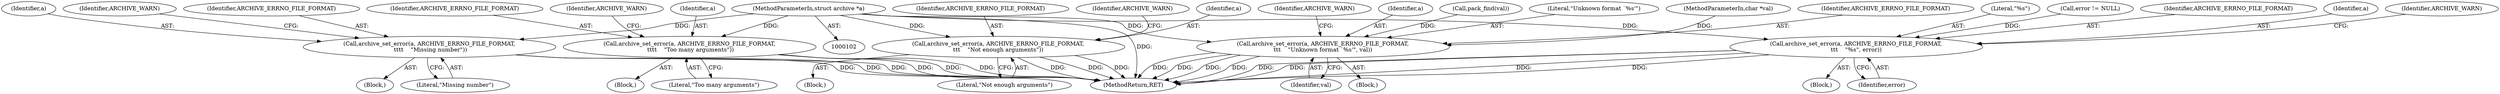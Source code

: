 digraph "0_libarchive_a550daeecf6bc689ade371349892ea17b5b97c77@pointer" {
"1000104" [label="(MethodParameterIn,struct archive *a)"];
"1000145" [label="(Call,archive_set_error(a, ARCHIVE_ERRNO_FILE_FORMAT,\n\t\t\t    \"Unknown format `%s'\", val))"];
"1000171" [label="(Call,archive_set_error(a, ARCHIVE_ERRNO_FILE_FORMAT,\n \t\t\t\t    \"Missing number\"))"];
"1000182" [label="(Call,archive_set_error(a, ARCHIVE_ERRNO_FILE_FORMAT,\n \t\t\t\t    \"Too many arguments\"))"];
"1000203" [label="(Call,archive_set_error(a, ARCHIVE_ERRNO_FILE_FORMAT,\n\t\t\t    \"Not enough arguments\"))"];
"1000221" [label="(Call,archive_set_error(a, ARCHIVE_ERRNO_FILE_FORMAT,\n\t\t\t    \"%s\", error))"];
"1000146" [label="(Identifier,a)"];
"1000227" [label="(Identifier,ARCHIVE_WARN)"];
"1000181" [label="(Block,)"];
"1000224" [label="(Literal,\"%s\")"];
"1000217" [label="(Call,error != NULL)"];
"1000171" [label="(Call,archive_set_error(a, ARCHIVE_ERRNO_FILE_FORMAT,\n \t\t\t\t    \"Missing number\"))"];
"1000243" [label="(MethodReturn,RET)"];
"1000203" [label="(Call,archive_set_error(a, ARCHIVE_ERRNO_FILE_FORMAT,\n\t\t\t    \"Not enough arguments\"))"];
"1000104" [label="(MethodParameterIn,struct archive *a)"];
"1000145" [label="(Call,archive_set_error(a, ARCHIVE_ERRNO_FILE_FORMAT,\n\t\t\t    \"Unknown format `%s'\", val))"];
"1000187" [label="(Identifier,ARCHIVE_WARN)"];
"1000202" [label="(Block,)"];
"1000173" [label="(Identifier,ARCHIVE_ERRNO_FILE_FORMAT)"];
"1000149" [label="(Identifier,val)"];
"1000172" [label="(Identifier,a)"];
"1000206" [label="(Literal,\"Not enough arguments\")"];
"1000141" [label="(Call,pack_find(val))"];
"1000182" [label="(Call,archive_set_error(a, ARCHIVE_ERRNO_FILE_FORMAT,\n \t\t\t\t    \"Too many arguments\"))"];
"1000225" [label="(Identifier,error)"];
"1000148" [label="(Literal,\"Unknown format `%s'\")"];
"1000176" [label="(Identifier,ARCHIVE_WARN)"];
"1000174" [label="(Literal,\"Missing number\")"];
"1000223" [label="(Identifier,ARCHIVE_ERRNO_FILE_FORMAT)"];
"1000105" [label="(MethodParameterIn,char *val)"];
"1000220" [label="(Block,)"];
"1000170" [label="(Block,)"];
"1000147" [label="(Identifier,ARCHIVE_ERRNO_FILE_FORMAT)"];
"1000221" [label="(Call,archive_set_error(a, ARCHIVE_ERRNO_FILE_FORMAT,\n\t\t\t    \"%s\", error))"];
"1000151" [label="(Identifier,ARCHIVE_WARN)"];
"1000205" [label="(Identifier,ARCHIVE_ERRNO_FILE_FORMAT)"];
"1000208" [label="(Identifier,ARCHIVE_WARN)"];
"1000185" [label="(Literal,\"Too many arguments\")"];
"1000183" [label="(Identifier,a)"];
"1000204" [label="(Identifier,a)"];
"1000222" [label="(Identifier,a)"];
"1000184" [label="(Identifier,ARCHIVE_ERRNO_FILE_FORMAT)"];
"1000144" [label="(Block,)"];
"1000104" -> "1000102"  [label="AST: "];
"1000104" -> "1000243"  [label="DDG: "];
"1000104" -> "1000145"  [label="DDG: "];
"1000104" -> "1000171"  [label="DDG: "];
"1000104" -> "1000182"  [label="DDG: "];
"1000104" -> "1000203"  [label="DDG: "];
"1000104" -> "1000221"  [label="DDG: "];
"1000145" -> "1000144"  [label="AST: "];
"1000145" -> "1000149"  [label="CFG: "];
"1000146" -> "1000145"  [label="AST: "];
"1000147" -> "1000145"  [label="AST: "];
"1000148" -> "1000145"  [label="AST: "];
"1000149" -> "1000145"  [label="AST: "];
"1000151" -> "1000145"  [label="CFG: "];
"1000145" -> "1000243"  [label="DDG: "];
"1000145" -> "1000243"  [label="DDG: "];
"1000145" -> "1000243"  [label="DDG: "];
"1000145" -> "1000243"  [label="DDG: "];
"1000141" -> "1000145"  [label="DDG: "];
"1000105" -> "1000145"  [label="DDG: "];
"1000171" -> "1000170"  [label="AST: "];
"1000171" -> "1000174"  [label="CFG: "];
"1000172" -> "1000171"  [label="AST: "];
"1000173" -> "1000171"  [label="AST: "];
"1000174" -> "1000171"  [label="AST: "];
"1000176" -> "1000171"  [label="CFG: "];
"1000171" -> "1000243"  [label="DDG: "];
"1000171" -> "1000243"  [label="DDG: "];
"1000171" -> "1000243"  [label="DDG: "];
"1000182" -> "1000181"  [label="AST: "];
"1000182" -> "1000185"  [label="CFG: "];
"1000183" -> "1000182"  [label="AST: "];
"1000184" -> "1000182"  [label="AST: "];
"1000185" -> "1000182"  [label="AST: "];
"1000187" -> "1000182"  [label="CFG: "];
"1000182" -> "1000243"  [label="DDG: "];
"1000182" -> "1000243"  [label="DDG: "];
"1000182" -> "1000243"  [label="DDG: "];
"1000203" -> "1000202"  [label="AST: "];
"1000203" -> "1000206"  [label="CFG: "];
"1000204" -> "1000203"  [label="AST: "];
"1000205" -> "1000203"  [label="AST: "];
"1000206" -> "1000203"  [label="AST: "];
"1000208" -> "1000203"  [label="CFG: "];
"1000203" -> "1000243"  [label="DDG: "];
"1000203" -> "1000243"  [label="DDG: "];
"1000203" -> "1000243"  [label="DDG: "];
"1000221" -> "1000220"  [label="AST: "];
"1000221" -> "1000225"  [label="CFG: "];
"1000222" -> "1000221"  [label="AST: "];
"1000223" -> "1000221"  [label="AST: "];
"1000224" -> "1000221"  [label="AST: "];
"1000225" -> "1000221"  [label="AST: "];
"1000227" -> "1000221"  [label="CFG: "];
"1000221" -> "1000243"  [label="DDG: "];
"1000221" -> "1000243"  [label="DDG: "];
"1000221" -> "1000243"  [label="DDG: "];
"1000221" -> "1000243"  [label="DDG: "];
"1000217" -> "1000221"  [label="DDG: "];
}
